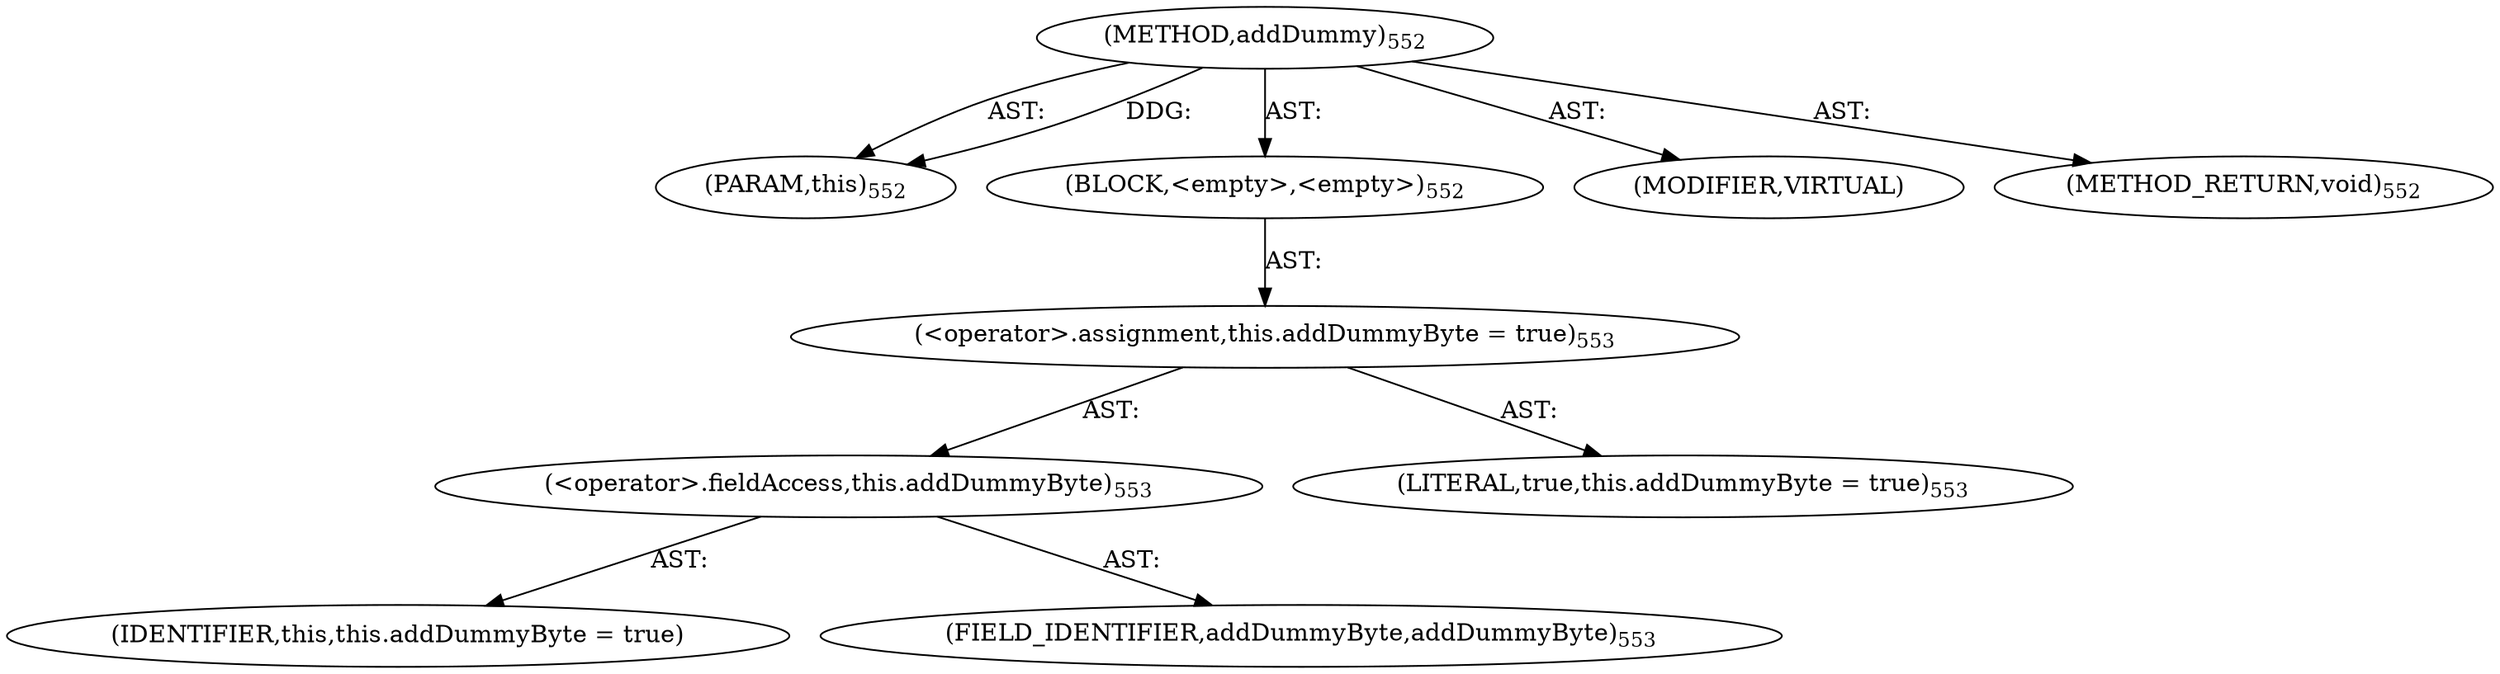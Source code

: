 digraph "addDummy" {  
"111669149713" [label = <(METHOD,addDummy)<SUB>552</SUB>> ]
"115964117024" [label = <(PARAM,this)<SUB>552</SUB>> ]
"25769803844" [label = <(BLOCK,&lt;empty&gt;,&lt;empty&gt;)<SUB>552</SUB>> ]
"30064771476" [label = <(&lt;operator&gt;.assignment,this.addDummyByte = true)<SUB>553</SUB>> ]
"30064771477" [label = <(&lt;operator&gt;.fieldAccess,this.addDummyByte)<SUB>553</SUB>> ]
"68719477081" [label = <(IDENTIFIER,this,this.addDummyByte = true)> ]
"55834574933" [label = <(FIELD_IDENTIFIER,addDummyByte,addDummyByte)<SUB>553</SUB>> ]
"90194313282" [label = <(LITERAL,true,this.addDummyByte = true)<SUB>553</SUB>> ]
"133143986227" [label = <(MODIFIER,VIRTUAL)> ]
"128849018897" [label = <(METHOD_RETURN,void)<SUB>552</SUB>> ]
  "111669149713" -> "115964117024"  [ label = "AST: "] 
  "111669149713" -> "25769803844"  [ label = "AST: "] 
  "111669149713" -> "133143986227"  [ label = "AST: "] 
  "111669149713" -> "128849018897"  [ label = "AST: "] 
  "25769803844" -> "30064771476"  [ label = "AST: "] 
  "30064771476" -> "30064771477"  [ label = "AST: "] 
  "30064771476" -> "90194313282"  [ label = "AST: "] 
  "30064771477" -> "68719477081"  [ label = "AST: "] 
  "30064771477" -> "55834574933"  [ label = "AST: "] 
  "111669149713" -> "115964117024"  [ label = "DDG: "] 
}

